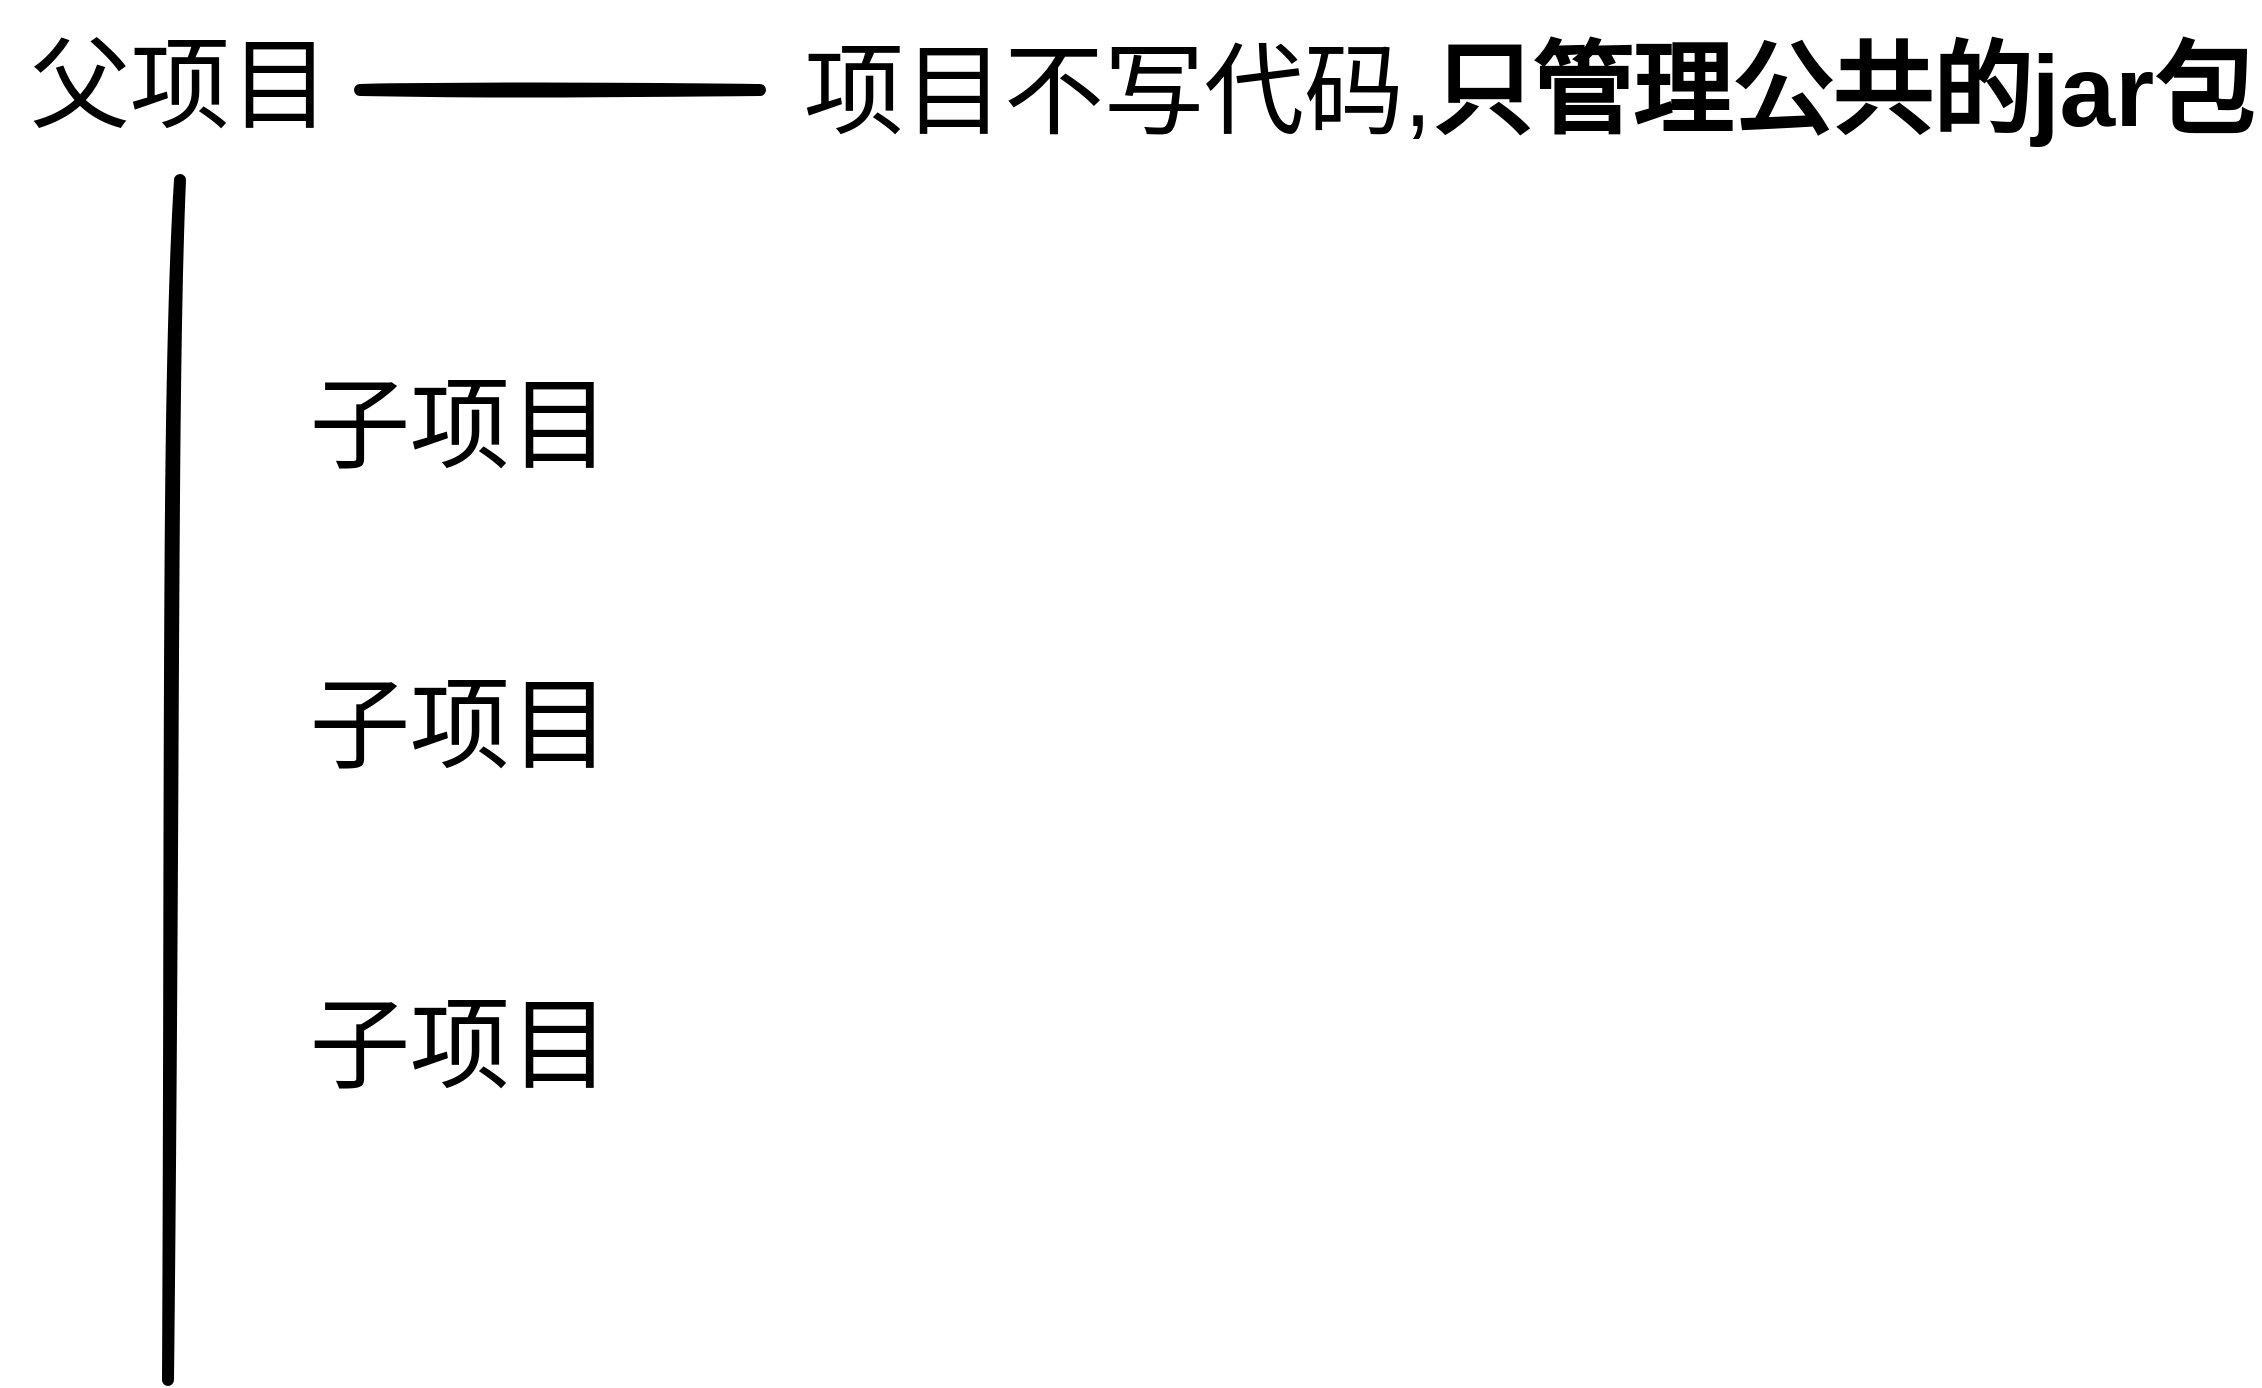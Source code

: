 <mxfile version="24.7.16">
  <diagram name="第 1 页" id="BwedAkTKn9MGPxXcUmZH">
    <mxGraphModel dx="1647" dy="848" grid="1" gridSize="10" guides="1" tooltips="1" connect="1" arrows="1" fold="1" page="1" pageScale="1" pageWidth="1169" pageHeight="827" math="0" shadow="0">
      <root>
        <mxCell id="0" />
        <mxCell id="1" parent="0" />
        <mxCell id="93jZfcFiZMJRSnakZWsJ-1" value="&lt;font style=&quot;font-size: 50px;&quot;&gt;父项目&lt;/font&gt;" style="text;html=1;align=center;verticalAlign=middle;whiteSpace=wrap;rounded=0;fontFamily=Architects Daughter;fontSource=https%3A%2F%2Ffonts.googleapis.com%2Fcss%3Ffamily%3DArchitects%2BDaughter;" vertex="1" parent="1">
          <mxGeometry x="20" y="80" width="180" height="90" as="geometry" />
        </mxCell>
        <mxCell id="93jZfcFiZMJRSnakZWsJ-4" value="" style="endArrow=none;html=1;rounded=0;sketch=1;hachureGap=4;jiggle=2;curveFitting=1;fontFamily=Courier New;strokeWidth=6;curved=1;exitX=1;exitY=0.5;exitDx=0;exitDy=0;" edge="1" parent="1" source="93jZfcFiZMJRSnakZWsJ-1">
          <mxGeometry width="50" height="50" relative="1" as="geometry">
            <mxPoint x="210" y="120.88" as="sourcePoint" />
            <mxPoint x="400" y="125" as="targetPoint" />
            <Array as="points">
              <mxPoint x="320" y="125" />
            </Array>
          </mxGeometry>
        </mxCell>
        <mxCell id="93jZfcFiZMJRSnakZWsJ-5" value="" style="endArrow=none;html=1;rounded=0;sketch=1;hachureGap=4;jiggle=2;curveFitting=1;fontFamily=Courier New;strokeWidth=6;curved=1;exitX=0.5;exitY=1;exitDx=0;exitDy=0;" edge="1" parent="1" source="93jZfcFiZMJRSnakZWsJ-1">
          <mxGeometry width="50" height="50" relative="1" as="geometry">
            <mxPoint x="106.02" y="200.0" as="sourcePoint" />
            <mxPoint x="104" y="770" as="targetPoint" />
            <Array as="points">
              <mxPoint x="103.97" y="328.8" />
            </Array>
          </mxGeometry>
        </mxCell>
        <mxCell id="93jZfcFiZMJRSnakZWsJ-6" style="edgeStyle=orthogonalEdgeStyle;rounded=0;sketch=1;hachureGap=4;jiggle=2;curveFitting=1;orthogonalLoop=1;jettySize=auto;html=1;exitX=0.5;exitY=1;exitDx=0;exitDy=0;fontFamily=Architects Daughter;fontSource=https%3A%2F%2Ffonts.googleapis.com%2Fcss%3Ffamily%3DArchitects%2BDaughter;" edge="1" parent="1" source="93jZfcFiZMJRSnakZWsJ-1" target="93jZfcFiZMJRSnakZWsJ-1">
          <mxGeometry relative="1" as="geometry" />
        </mxCell>
        <mxCell id="93jZfcFiZMJRSnakZWsJ-10" value="" style="group" vertex="1" connectable="0" parent="1">
          <mxGeometry x="160" y="250" width="180" height="400" as="geometry" />
        </mxCell>
        <mxCell id="93jZfcFiZMJRSnakZWsJ-7" value="&lt;font style=&quot;font-size: 50px;&quot;&gt;子项目&lt;/font&gt;" style="text;html=1;align=center;verticalAlign=middle;whiteSpace=wrap;rounded=0;fontFamily=Architects Daughter;fontSource=https%3A%2F%2Ffonts.googleapis.com%2Fcss%3Ffamily%3DArchitects%2BDaughter;" vertex="1" parent="93jZfcFiZMJRSnakZWsJ-10">
          <mxGeometry width="180" height="90" as="geometry" />
        </mxCell>
        <mxCell id="93jZfcFiZMJRSnakZWsJ-8" value="&lt;font style=&quot;font-size: 50px;&quot;&gt;子项目&lt;/font&gt;" style="text;html=1;align=center;verticalAlign=middle;whiteSpace=wrap;rounded=0;fontFamily=Architects Daughter;fontSource=https%3A%2F%2Ffonts.googleapis.com%2Fcss%3Ffamily%3DArchitects%2BDaughter;" vertex="1" parent="93jZfcFiZMJRSnakZWsJ-10">
          <mxGeometry y="310" width="180" height="90" as="geometry" />
        </mxCell>
        <mxCell id="93jZfcFiZMJRSnakZWsJ-9" value="&lt;font style=&quot;font-size: 50px;&quot;&gt;子项目&lt;/font&gt;" style="text;html=1;align=center;verticalAlign=middle;whiteSpace=wrap;rounded=0;fontFamily=Architects Daughter;fontSource=https%3A%2F%2Ffonts.googleapis.com%2Fcss%3Ffamily%3DArchitects%2BDaughter;" vertex="1" parent="93jZfcFiZMJRSnakZWsJ-10">
          <mxGeometry y="150" width="180" height="90" as="geometry" />
        </mxCell>
        <mxCell id="93jZfcFiZMJRSnakZWsJ-11" value="&lt;font face=&quot;Helvetica&quot; style=&quot;font-size: 50px;&quot;&gt;项目不写代码,&lt;b&gt;只管理公共的jar包&lt;/b&gt;&lt;/font&gt;" style="text;html=1;align=left;verticalAlign=middle;whiteSpace=wrap;rounded=0;fontFamily=Architects Daughter;fontSource=https%3A%2F%2Ffonts.googleapis.com%2Fcss%3Ffamily%3DArchitects%2BDaughter;" vertex="1" parent="1">
          <mxGeometry x="420" y="80" width="730" height="90" as="geometry" />
        </mxCell>
      </root>
    </mxGraphModel>
  </diagram>
</mxfile>
